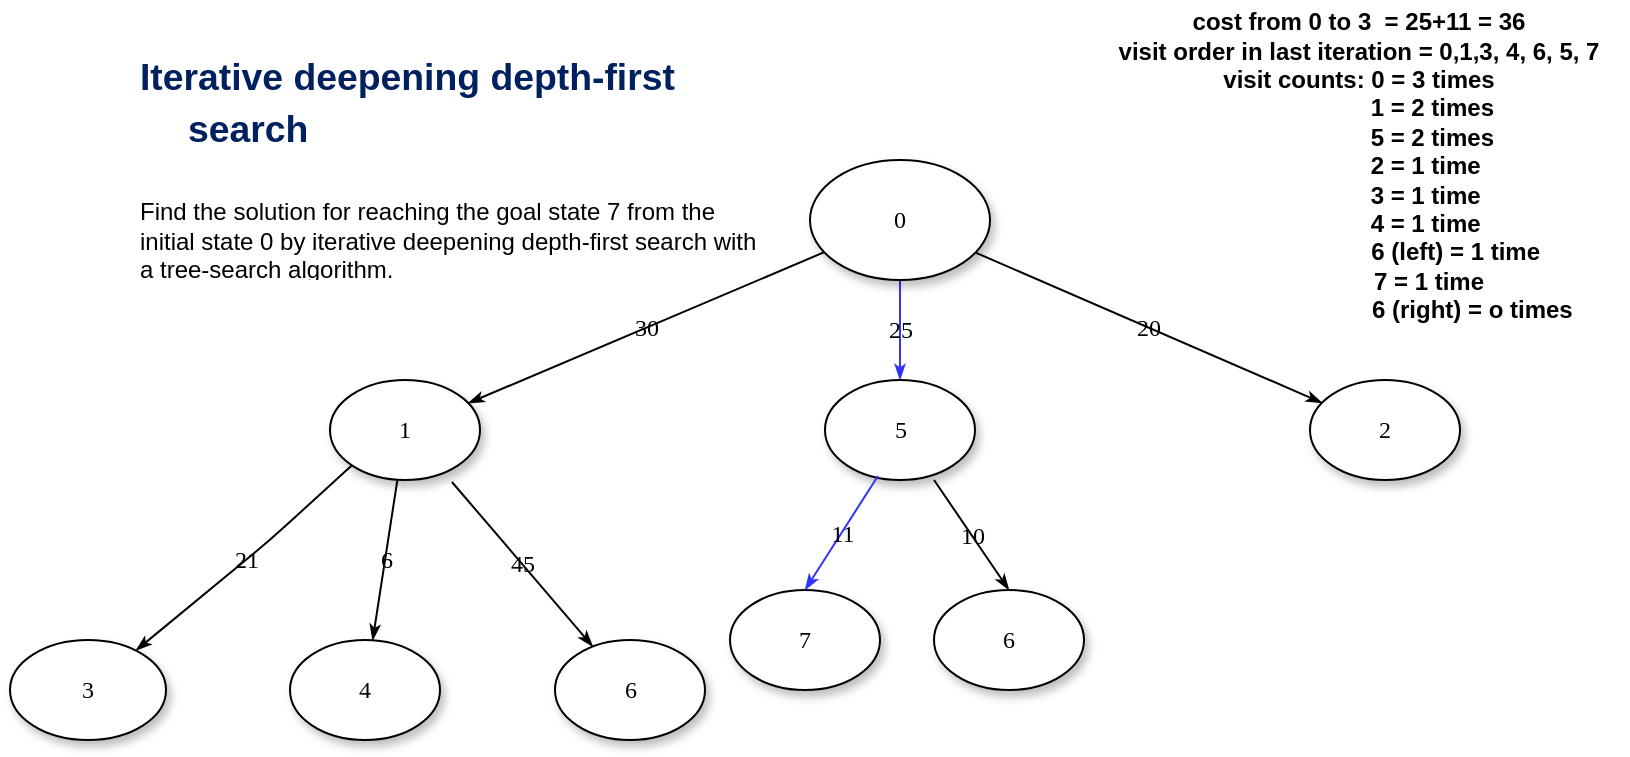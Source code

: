 <mxfile pages="1" version="11.2.4" type="device"><diagram name="Page-1" id="42789a77-a242-8287-6e28-9cd8cfd52e62"><mxGraphModel dx="868" dy="435" grid="1" gridSize="10" guides="1" tooltips="1" connect="1" arrows="1" fold="1" page="1" pageScale="1" pageWidth="1100" pageHeight="850" background="#ffffff" math="0" shadow="0"><root><mxCell id="0"/><mxCell id="1" parent="0"/><mxCell id="1ea317790d2ca983-12" value="25" style="edgeStyle=none;rounded=1;html=1;labelBackgroundColor=none;startArrow=none;startFill=0;startSize=5;endArrow=classicThin;endFill=1;endSize=5;jettySize=auto;orthogonalLoop=1;strokeColor=#3333FF;strokeWidth=1;fontFamily=Verdana;fontSize=12;fontColor=#000000;fillColor=#dae8fc;" parent="1" source="1ea317790d2ca983-1" target="1ea317790d2ca983-2" edge="1"><mxGeometry relative="1" as="geometry"/></mxCell><mxCell id="1ea317790d2ca983-13" value="30" style="edgeStyle=none;rounded=1;html=1;labelBackgroundColor=none;startArrow=none;startFill=0;startSize=5;endArrow=classicThin;endFill=1;endSize=5;jettySize=auto;orthogonalLoop=1;strokeColor=#000000;strokeWidth=1;fontFamily=Verdana;fontSize=12;fontColor=#000000;" parent="1" source="1ea317790d2ca983-1" target="1ea317790d2ca983-9" edge="1"><mxGeometry relative="1" as="geometry"/></mxCell><mxCell id="1ea317790d2ca983-14" value="20" style="edgeStyle=none;rounded=1;html=1;labelBackgroundColor=none;startArrow=none;startFill=0;startSize=5;endArrow=classicThin;endFill=1;endSize=5;jettySize=auto;orthogonalLoop=1;strokeColor=#000000;strokeWidth=1;fontFamily=Verdana;fontSize=12;fontColor=#000000;" parent="1" source="1ea317790d2ca983-1" target="1ea317790d2ca983-3" edge="1"><mxGeometry relative="1" as="geometry"/></mxCell><mxCell id="1ea317790d2ca983-1" value="0" style="ellipse;whiteSpace=wrap;html=1;rounded=0;shadow=1;comic=0;labelBackgroundColor=none;strokeColor=#000000;strokeWidth=1;fillColor=#FFFFFF;fontFamily=Verdana;fontSize=12;fontColor=#000000;align=center;" parent="1" vertex="1"><mxGeometry x="450" y="80" width="90" height="60" as="geometry"/></mxCell><mxCell id="1ea317790d2ca983-21" value="45" style="edgeStyle=none;rounded=1;html=1;labelBackgroundColor=none;startArrow=none;startFill=0;startSize=5;endArrow=classicThin;endFill=1;endSize=5;jettySize=auto;orthogonalLoop=1;strokeColor=#000000;strokeWidth=1;fontFamily=Verdana;fontSize=12;fontColor=#000000;exitX=0.813;exitY=1.02;exitDx=0;exitDy=0;exitPerimeter=0;" parent="1" source="1ea317790d2ca983-9" target="1ea317790d2ca983-7" edge="1"><mxGeometry relative="1" as="geometry"/></mxCell><mxCell id="1ea317790d2ca983-2" value="&lt;span&gt;5&lt;/span&gt;" style="ellipse;whiteSpace=wrap;html=1;rounded=0;shadow=1;comic=0;labelBackgroundColor=none;strokeColor=#000000;strokeWidth=1;fillColor=#FFFFFF;fontFamily=Verdana;fontSize=12;fontColor=#000000;align=center;" parent="1" vertex="1"><mxGeometry x="457.5" y="190" width="75" height="50" as="geometry"/></mxCell><mxCell id="1ea317790d2ca983-3" value="&lt;span&gt;2&lt;/span&gt;" style="ellipse;whiteSpace=wrap;html=1;rounded=0;shadow=1;comic=0;labelBackgroundColor=none;strokeColor=#000000;strokeWidth=1;fillColor=#FFFFFF;fontFamily=Verdana;fontSize=12;fontColor=#000000;align=center;" parent="1" vertex="1"><mxGeometry x="700" y="190" width="75" height="50" as="geometry"/></mxCell><mxCell id="1ea317790d2ca983-7" value="&lt;span&gt;6&lt;/span&gt;" style="ellipse;whiteSpace=wrap;html=1;rounded=0;shadow=1;comic=0;labelBackgroundColor=none;strokeColor=#000000;strokeWidth=1;fillColor=#FFFFFF;fontFamily=Verdana;fontSize=12;fontColor=#000000;align=center;" parent="1" vertex="1"><mxGeometry x="322.5" y="320" width="75" height="50" as="geometry"/></mxCell><mxCell id="1ea317790d2ca983-19" value="6" style="edgeStyle=none;rounded=1;html=1;labelBackgroundColor=none;startArrow=none;startFill=0;startSize=5;endArrow=classicThin;endFill=1;endSize=5;jettySize=auto;orthogonalLoop=1;strokeColor=#000000;strokeWidth=1;fontFamily=Verdana;fontSize=12;fontColor=#000000;" parent="1" source="1ea317790d2ca983-9" target="1ea317790d2ca983-10" edge="1"><mxGeometry relative="1" as="geometry"/></mxCell><mxCell id="1ea317790d2ca983-9" value="1" style="ellipse;whiteSpace=wrap;html=1;rounded=0;shadow=1;comic=0;labelBackgroundColor=none;strokeColor=#000000;strokeWidth=1;fillColor=#FFFFFF;fontFamily=Verdana;fontSize=12;fontColor=#000000;align=center;" parent="1" vertex="1"><mxGeometry x="210" y="190" width="75" height="50" as="geometry"/></mxCell><mxCell id="1ea317790d2ca983-20" value="21" style="edgeStyle=none;rounded=1;html=1;labelBackgroundColor=none;startArrow=none;startFill=0;startSize=5;endArrow=classicThin;endFill=1;endSize=5;jettySize=auto;orthogonalLoop=1;strokeColor=#000000;strokeWidth=1;fontFamily=Verdana;fontSize=12;fontColor=#000000;exitX=0;exitY=1;exitDx=0;exitDy=0;" parent="1" source="1ea317790d2ca983-9" target="1ea317790d2ca983-11" edge="1"><mxGeometry relative="1" as="geometry"><Array as="points"><mxPoint x="180" y="270"/></Array></mxGeometry></mxCell><mxCell id="1ea317790d2ca983-10" value="&lt;span&gt;4&lt;/span&gt;" style="ellipse;whiteSpace=wrap;html=1;rounded=0;shadow=1;comic=0;labelBackgroundColor=none;strokeColor=#000000;strokeWidth=1;fillColor=#FFFFFF;fontFamily=Verdana;fontSize=12;fontColor=#000000;align=center;" parent="1" vertex="1"><mxGeometry x="190" y="320" width="75" height="50" as="geometry"/></mxCell><mxCell id="1ea317790d2ca983-11" value="&lt;span&gt;3&lt;/span&gt;" style="ellipse;whiteSpace=wrap;html=1;rounded=0;shadow=1;comic=0;labelBackgroundColor=none;strokeColor=#000000;strokeWidth=1;fillColor=#FFFFFF;fontFamily=Verdana;fontSize=12;fontColor=#000000;align=center;" parent="1" vertex="1"><mxGeometry x="50" y="320" width="78" height="50" as="geometry"/></mxCell><mxCell id="u_YWy7u38ENdyj3N-hBp-2" value="&lt;h1&gt;&lt;p class=&quot;MsoListParagraph&quot; style=&quot;margin-left: 18pt ; text-indent: -18pt ; line-height: 107%&quot;&gt;&lt;b&gt;&lt;span style=&quot;font-size: 14.0pt ; line-height: 107% ; color: #002060&quot;&gt;Iterative deepening depth-first search&lt;/span&gt;&lt;/b&gt;&lt;/p&gt;&lt;/h1&gt;&lt;p&gt;Find the solution for reaching the goal state 7 from the initial state 0 by iterative deepening depth-first search with a tree-search algorithm.&lt;/p&gt;" style="text;html=1;strokeColor=none;fillColor=none;spacing=5;spacingTop=-20;whiteSpace=wrap;overflow=hidden;rounded=0;align=left;" parent="1" vertex="1"><mxGeometry x="110" y="10" width="325" height="130" as="geometry"/></mxCell><mxCell id="u_YWy7u38ENdyj3N-hBp-4" value="&lt;b&gt;cost from 0 to 3&amp;nbsp; = 25+11 = 36&lt;br&gt;visit order in last iteration = 0,1,3, 4, 6, 5, 7&lt;br&gt;visit counts: 0 = 3 times&lt;br&gt;&amp;nbsp; &amp;nbsp; &amp;nbsp; &amp;nbsp; &amp;nbsp; &amp;nbsp; &amp;nbsp; &amp;nbsp; &amp;nbsp; &amp;nbsp; &amp;nbsp; 1 = 2 times&lt;br&gt;&amp;nbsp; &amp;nbsp; &amp;nbsp; &amp;nbsp; &amp;nbsp; &amp;nbsp; &amp;nbsp; &amp;nbsp; &amp;nbsp; &amp;nbsp; &amp;nbsp; 5 = 2 times&lt;br&gt;&amp;nbsp; &amp;nbsp; &amp;nbsp; &amp;nbsp; &amp;nbsp; &amp;nbsp; &amp;nbsp; &amp;nbsp; &amp;nbsp; &amp;nbsp; 2 = 1 time&lt;br&gt;&amp;nbsp; &amp;nbsp; &amp;nbsp; &amp;nbsp; &amp;nbsp; &amp;nbsp; &amp;nbsp; &amp;nbsp; &amp;nbsp; &amp;nbsp; 3 = 1 time&lt;br&gt;&amp;nbsp; &amp;nbsp; &amp;nbsp; &amp;nbsp; &amp;nbsp; &amp;nbsp; &amp;nbsp; &amp;nbsp; &amp;nbsp; &amp;nbsp; 4 = 1 time&lt;br&gt;&amp;nbsp; &amp;nbsp; &amp;nbsp; &amp;nbsp; &amp;nbsp; &amp;nbsp; &amp;nbsp; &amp;nbsp; &amp;nbsp; &amp;nbsp; &amp;nbsp; &amp;nbsp; &amp;nbsp; &amp;nbsp; &amp;nbsp;6 (left) = 1 time&lt;br&gt;&amp;nbsp; &amp;nbsp; &amp;nbsp; &amp;nbsp; &amp;nbsp; &amp;nbsp; &amp;nbsp; &amp;nbsp; &amp;nbsp; &amp;nbsp; &amp;nbsp;7 = 1 time&lt;br&gt;&amp;nbsp; &amp;nbsp; &amp;nbsp; &amp;nbsp; &amp;nbsp; &amp;nbsp; &amp;nbsp; &amp;nbsp; &amp;nbsp; &amp;nbsp; &amp;nbsp; &amp;nbsp; &amp;nbsp; &amp;nbsp; &amp;nbsp; &amp;nbsp; &amp;nbsp; 6 (right) = o times&lt;br&gt;&lt;br&gt;&lt;/b&gt;" style="text;html=1;strokeColor=none;fillColor=none;align=center;verticalAlign=middle;whiteSpace=wrap;rounded=0;" parent="1" vertex="1"><mxGeometry x="590" y="70" width="269" height="40" as="geometry"/></mxCell><mxCell id="__1zwD9ic8gH1JHoY9im-1" value="&lt;span&gt;7&lt;/span&gt;" style="ellipse;whiteSpace=wrap;html=1;rounded=0;shadow=1;comic=0;labelBackgroundColor=none;strokeColor=#000000;strokeWidth=1;fillColor=#FFFFFF;fontFamily=Verdana;fontSize=12;fontColor=#000000;align=center;" vertex="1" parent="1"><mxGeometry x="410" y="295" width="75" height="50" as="geometry"/></mxCell><mxCell id="__1zwD9ic8gH1JHoY9im-2" value="&lt;span&gt;6&lt;/span&gt;" style="ellipse;whiteSpace=wrap;html=1;rounded=0;shadow=1;comic=0;labelBackgroundColor=none;strokeColor=#000000;strokeWidth=1;fillColor=#FFFFFF;fontFamily=Verdana;fontSize=12;fontColor=#000000;align=center;" vertex="1" parent="1"><mxGeometry x="512" y="295" width="75" height="50" as="geometry"/></mxCell><mxCell id="__1zwD9ic8gH1JHoY9im-6" value="10" style="edgeStyle=none;rounded=1;html=1;labelBackgroundColor=none;startArrow=none;startFill=0;startSize=5;endArrow=classicThin;endFill=1;endSize=5;jettySize=auto;orthogonalLoop=1;strokeColor=#000000;strokeWidth=1;fontFamily=Verdana;fontSize=12;fontColor=#000000;entryX=0.5;entryY=0;entryDx=0;entryDy=0;exitX=0.727;exitY=1;exitDx=0;exitDy=0;exitPerimeter=0;" edge="1" parent="1" source="1ea317790d2ca983-2" target="__1zwD9ic8gH1JHoY9im-2"><mxGeometry relative="1" as="geometry"><mxPoint x="530" y="250" as="sourcePoint"/><mxPoint x="679.07" y="304.863" as="targetPoint"/></mxGeometry></mxCell><mxCell id="__1zwD9ic8gH1JHoY9im-7" value="11" style="edgeStyle=none;rounded=1;html=1;labelBackgroundColor=none;startArrow=none;startFill=0;startSize=5;endArrow=classicThin;endFill=1;endSize=5;jettySize=auto;orthogonalLoop=1;strokeColor=#3333FF;strokeWidth=1;fontFamily=Verdana;fontSize=12;fontColor=#000000;entryX=0.5;entryY=0;entryDx=0;entryDy=0;exitX=0.353;exitY=0.96;exitDx=0;exitDy=0;exitPerimeter=0;" edge="1" parent="1" source="1ea317790d2ca983-2" target="__1zwD9ic8gH1JHoY9im-1"><mxGeometry relative="1" as="geometry"><mxPoint x="420.025" y="240" as="sourcePoint"/><mxPoint x="465.5" y="290" as="targetPoint"/></mxGeometry></mxCell></root></mxGraphModel></diagram></mxfile>